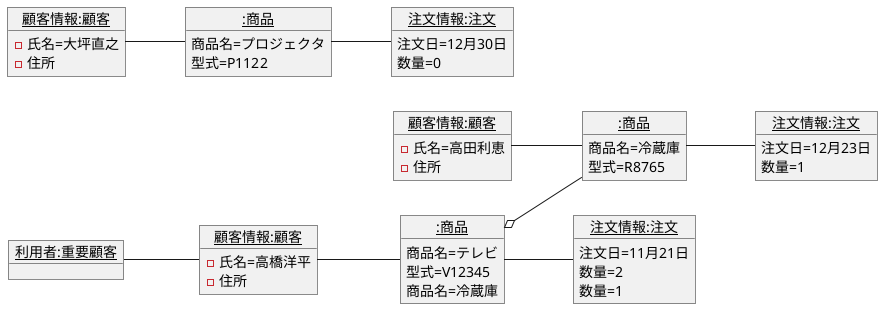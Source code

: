 @startuml kuruma
left to right direction
object "<u>利用者:重要顧客</u>" as  importuser{
}
object "<u>顧客情報:顧客</u>" as user1 {
-氏名=高橋洋平
-住所
}
object "<u>顧客情報:顧客</u>" as user2 {
-氏名=高田利恵
-住所
}
object "<u>顧客情報:顧客</u>" as user3 {
-氏名=大坪直之
-住所
}
object "<u>:商品</u>" as product1 {
商品名=テレビ
型式=V12345
商品名=冷蔵庫
}
object "<u>:商品</u>" as product2 {
商品名=冷蔵庫
型式=R8765
}
object "<u>:商品</u>" as product3 {
商品名=プロジェクタ
型式=P1122
}
object "<u>注文情報:注文</u>" as order1 {
注文日=11月21日
数量=2
数量=1
}
object "<u>注文情報:注文</u>" as order3 {
注文日=12月23日
数量=1
}
object "<u>注文情報:注文</u>" as order4 {
注文日=12月30日
数量=0
}

importuser -- user1
user1 -- product1
user2 -- product2
user3 -- product3
product1 -- order1
product1 o-- product2 
product2 -- order3
product3 -- order4
@enduml